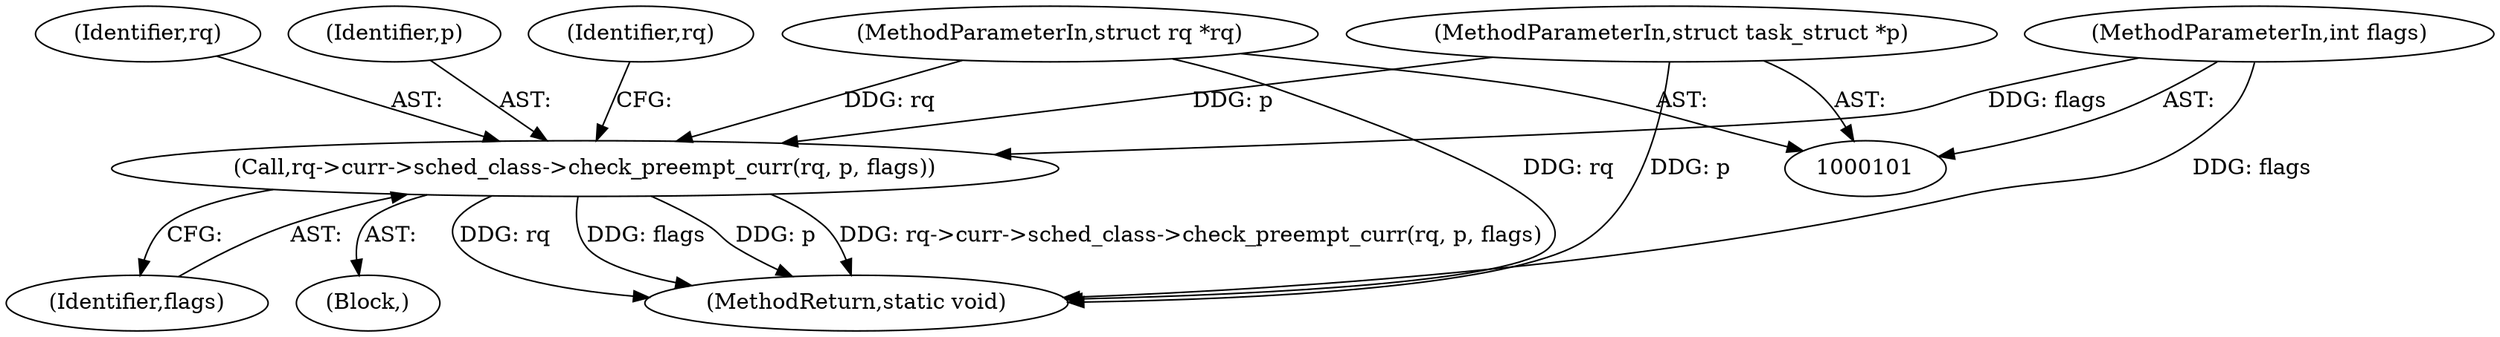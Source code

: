 digraph "0_linux_f26f9aff6aaf67e9a430d16c266f91b13a5bff64_0@pointer" {
"1000117" [label="(Call,rq->curr->sched_class->check_preempt_curr(rq, p, flags))"];
"1000102" [label="(MethodParameterIn,struct rq *rq)"];
"1000103" [label="(MethodParameterIn,struct task_struct *p)"];
"1000104" [label="(MethodParameterIn,int flags)"];
"1000104" [label="(MethodParameterIn,int flags)"];
"1000103" [label="(MethodParameterIn,struct task_struct *p)"];
"1000120" [label="(Identifier,flags)"];
"1000119" [label="(Identifier,p)"];
"1000116" [label="(Block,)"];
"1000117" [label="(Call,rq->curr->sched_class->check_preempt_curr(rq, p, flags))"];
"1000149" [label="(MethodReturn,static void)"];
"1000136" [label="(Identifier,rq)"];
"1000118" [label="(Identifier,rq)"];
"1000102" [label="(MethodParameterIn,struct rq *rq)"];
"1000117" -> "1000116"  [label="AST: "];
"1000117" -> "1000120"  [label="CFG: "];
"1000118" -> "1000117"  [label="AST: "];
"1000119" -> "1000117"  [label="AST: "];
"1000120" -> "1000117"  [label="AST: "];
"1000136" -> "1000117"  [label="CFG: "];
"1000117" -> "1000149"  [label="DDG: rq->curr->sched_class->check_preempt_curr(rq, p, flags)"];
"1000117" -> "1000149"  [label="DDG: rq"];
"1000117" -> "1000149"  [label="DDG: flags"];
"1000117" -> "1000149"  [label="DDG: p"];
"1000102" -> "1000117"  [label="DDG: rq"];
"1000103" -> "1000117"  [label="DDG: p"];
"1000104" -> "1000117"  [label="DDG: flags"];
"1000102" -> "1000101"  [label="AST: "];
"1000102" -> "1000149"  [label="DDG: rq"];
"1000103" -> "1000101"  [label="AST: "];
"1000103" -> "1000149"  [label="DDG: p"];
"1000104" -> "1000101"  [label="AST: "];
"1000104" -> "1000149"  [label="DDG: flags"];
}
